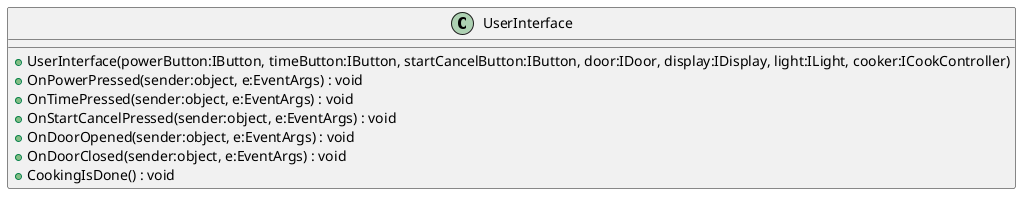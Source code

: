@startuml
class UserInterface {
    + UserInterface(powerButton:IButton, timeButton:IButton, startCancelButton:IButton, door:IDoor, display:IDisplay, light:ILight, cooker:ICookController)
    + OnPowerPressed(sender:object, e:EventArgs) : void
    + OnTimePressed(sender:object, e:EventArgs) : void
    + OnStartCancelPressed(sender:object, e:EventArgs) : void
    + OnDoorOpened(sender:object, e:EventArgs) : void
    + OnDoorClosed(sender:object, e:EventArgs) : void
    + CookingIsDone() : void
}

@enduml
